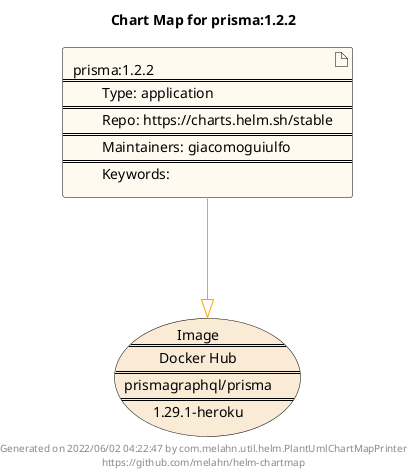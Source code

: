 @startuml
skinparam linetype ortho
skinparam backgroundColor white
skinparam usecaseBorderColor black
skinparam usecaseArrowColor LightSlateGray
skinparam artifactBorderColor black
skinparam artifactArrowColor LightSlateGray

title Chart Map for prisma:1.2.2

'There is one referenced Helm Chart
artifact "prisma:1.2.2\n====\n\tType: application\n====\n\tRepo: https://charts.helm.sh/stable\n====\n\tMaintainers: giacomoguiulfo\n====\n\tKeywords: " as prisma_1_2_2 #FloralWhite

'There is one referenced Docker Image
usecase "Image\n====\nDocker Hub\n====\nprismagraphql/prisma\n====\n1.29.1-heroku" as prismagraphql_prisma_1_29_1_heroku #AntiqueWhite

'Chart Dependencies
prisma_1_2_2--[#orange]-|>prismagraphql_prisma_1_29_1_heroku

center footer Generated on 2022/06/02 04:22:47 by com.melahn.util.helm.PlantUmlChartMapPrinter\nhttps://github.com/melahn/helm-chartmap
@enduml
